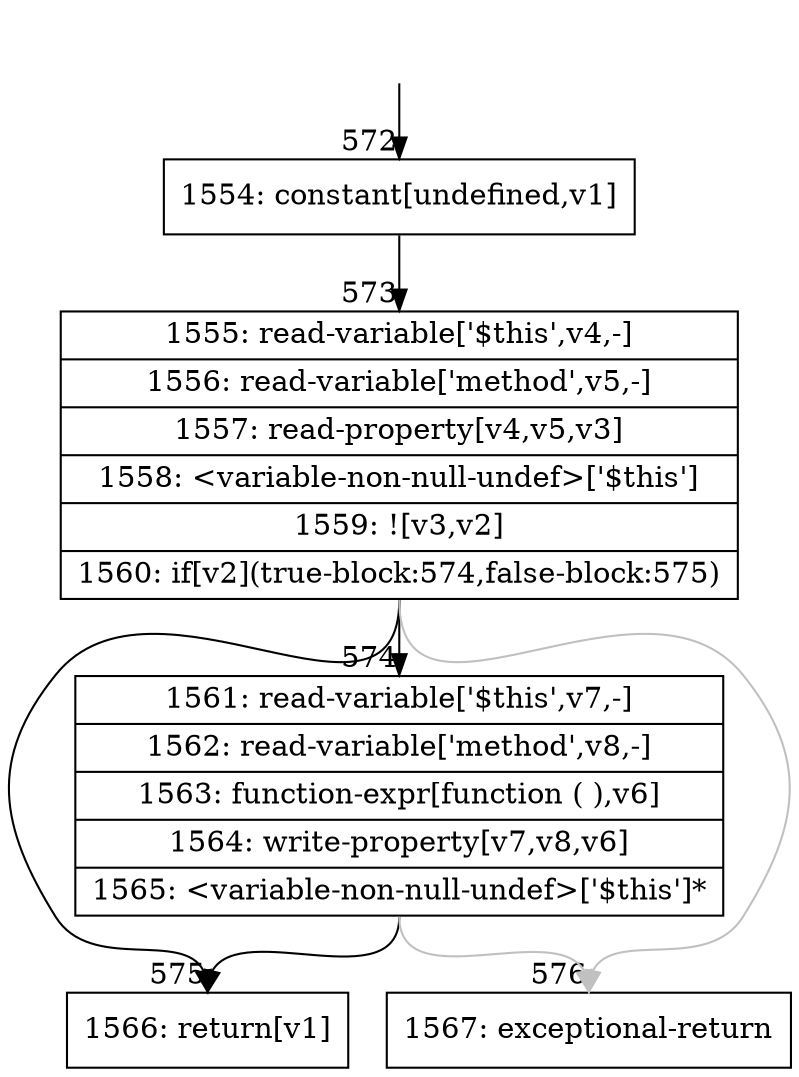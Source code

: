 digraph {
rankdir="TD"
BB_entry45[shape=none,label=""];
BB_entry45 -> BB572 [tailport=s, headport=n, headlabel="    572"]
BB572 [shape=record label="{1554: constant[undefined,v1]}" ] 
BB572 -> BB573 [tailport=s, headport=n, headlabel="      573"]
BB573 [shape=record label="{1555: read-variable['$this',v4,-]|1556: read-variable['method',v5,-]|1557: read-property[v4,v5,v3]|1558: \<variable-non-null-undef\>['$this']|1559: ![v3,v2]|1560: if[v2](true-block:574,false-block:575)}" ] 
BB573 -> BB574 [tailport=s, headport=n, headlabel="      574"]
BB573 -> BB575 [tailport=s, headport=n, headlabel="      575"]
BB573 -> BB576 [tailport=s, headport=n, color=gray, headlabel="      576"]
BB574 [shape=record label="{1561: read-variable['$this',v7,-]|1562: read-variable['method',v8,-]|1563: function-expr[function ( ),v6]|1564: write-property[v7,v8,v6]|1565: \<variable-non-null-undef\>['$this']*}" ] 
BB574 -> BB575 [tailport=s, headport=n]
BB574 -> BB576 [tailport=s, headport=n, color=gray]
BB575 [shape=record label="{1566: return[v1]}" ] 
BB576 [shape=record label="{1567: exceptional-return}" ] 
//#$~ 445
}
